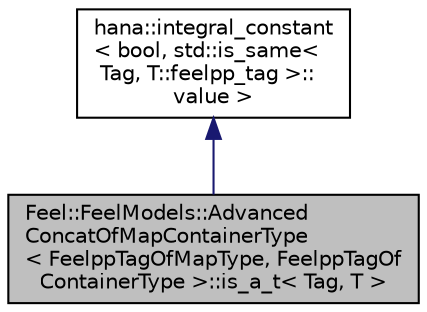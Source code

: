 digraph "Feel::FeelModels::AdvancedConcatOfMapContainerType&lt; FeelppTagOfMapType, FeelppTagOfContainerType &gt;::is_a_t&lt; Tag, T &gt;"
{
 // LATEX_PDF_SIZE
  edge [fontname="Helvetica",fontsize="10",labelfontname="Helvetica",labelfontsize="10"];
  node [fontname="Helvetica",fontsize="10",shape=record];
  Node1 [label="Feel::FeelModels::Advanced\lConcatOfMapContainerType\l\< FeelppTagOfMapType, FeelppTagOf\lContainerType \>::is_a_t\< Tag, T \>",height=0.2,width=0.4,color="black", fillcolor="grey75", style="filled", fontcolor="black",tooltip=" "];
  Node2 -> Node1 [dir="back",color="midnightblue",fontsize="10",style="solid",fontname="Helvetica"];
  Node2 [label="hana::integral_constant\l\< bool, std::is_same\<\l Tag, T::feelpp_tag \>::\lvalue \>",height=0.2,width=0.4,color="black", fillcolor="white", style="filled",URL="$classboost_1_1hana_1_1integral__constant.html",tooltip=" "];
}
